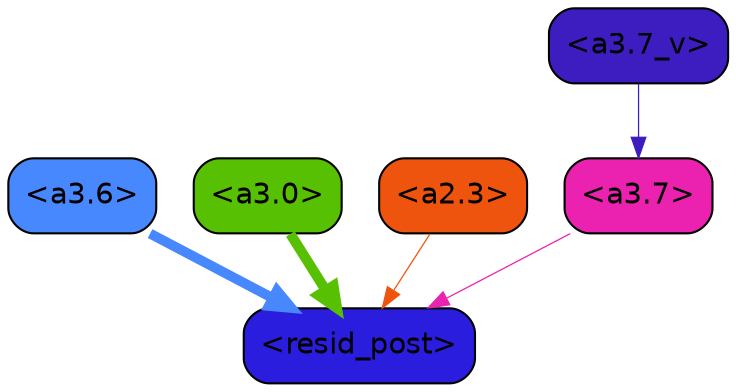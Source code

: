 strict digraph "" {
	graph [bgcolor=transparent,
		layout=dot,
		overlap=false,
		splines=true
	];
	"<a3.7>"	[color=black,
		fillcolor="#eb21af",
		fontname=Helvetica,
		shape=box,
		style="filled, rounded"];
	"<resid_post>"	[color=black,
		fillcolor="#2b1ddd",
		fontname=Helvetica,
		shape=box,
		style="filled, rounded"];
	"<a3.7>" -> "<resid_post>"	[color="#eb21af",
		penwidth=0.6];
	"<a3.6>"	[color=black,
		fillcolor="#4788fe",
		fontname=Helvetica,
		shape=box,
		style="filled, rounded"];
	"<a3.6>" -> "<resid_post>"	[color="#4788fe",
		penwidth=4.7534414529800415];
	"<a3.0>"	[color=black,
		fillcolor="#58c002",
		fontname=Helvetica,
		shape=box,
		style="filled, rounded"];
	"<a3.0>" -> "<resid_post>"	[color="#58c002",
		penwidth=4.898576855659485];
	"<a2.3>"	[color=black,
		fillcolor="#ee540e",
		fontname=Helvetica,
		shape=box,
		style="filled, rounded"];
	"<a2.3>" -> "<resid_post>"	[color="#ee540e",
		penwidth=0.6];
	"<a3.7_v>"	[color=black,
		fillcolor="#3d1dbf",
		fontname=Helvetica,
		shape=box,
		style="filled, rounded"];
	"<a3.7_v>" -> "<a3.7>"	[color="#3d1dbf",
		penwidth=0.6];
}

